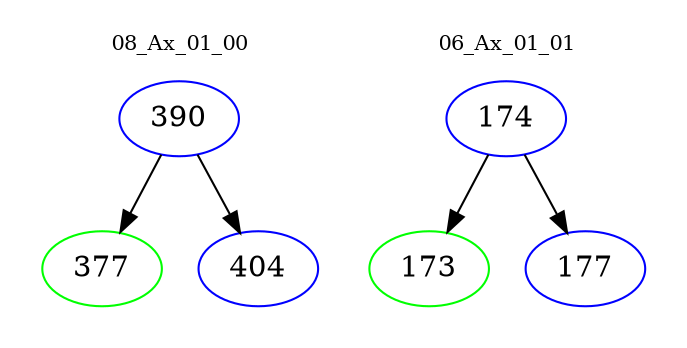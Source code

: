 digraph{
subgraph cluster_0 {
color = white
label = "08_Ax_01_00";
fontsize=10;
T0_390 [label="390", color="blue"]
T0_390 -> T0_377 [color="black"]
T0_377 [label="377", color="green"]
T0_390 -> T0_404 [color="black"]
T0_404 [label="404", color="blue"]
}
subgraph cluster_1 {
color = white
label = "06_Ax_01_01";
fontsize=10;
T1_174 [label="174", color="blue"]
T1_174 -> T1_173 [color="black"]
T1_173 [label="173", color="green"]
T1_174 -> T1_177 [color="black"]
T1_177 [label="177", color="blue"]
}
}
